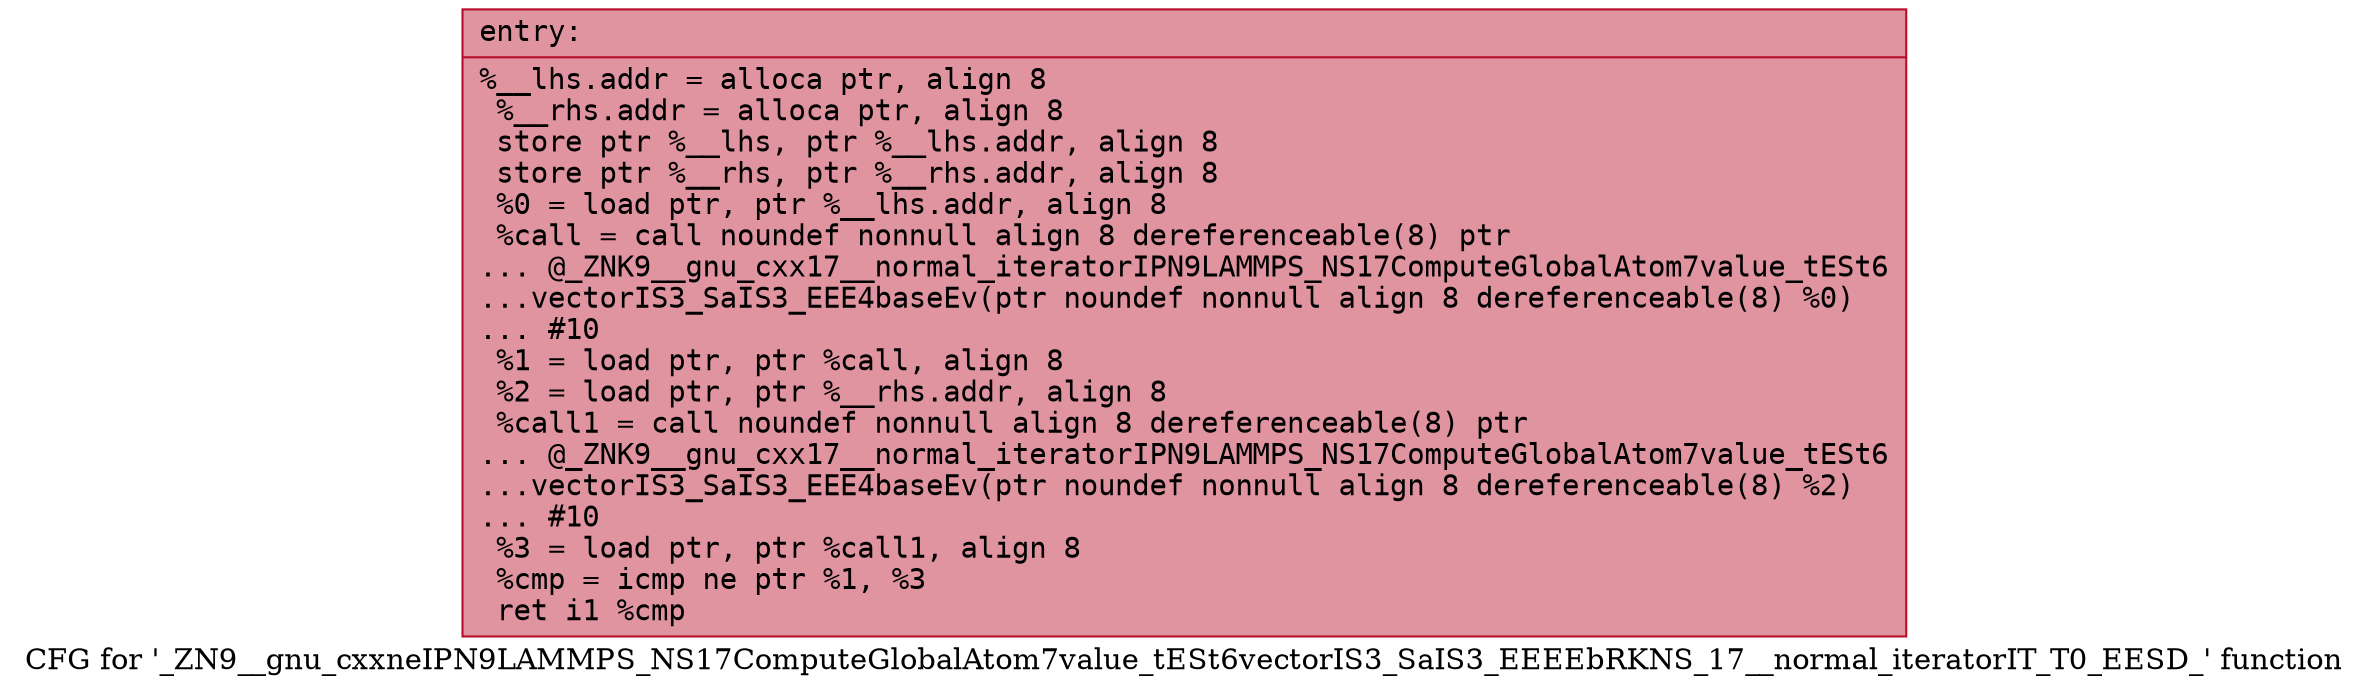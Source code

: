 digraph "CFG for '_ZN9__gnu_cxxneIPN9LAMMPS_NS17ComputeGlobalAtom7value_tESt6vectorIS3_SaIS3_EEEEbRKNS_17__normal_iteratorIT_T0_EESD_' function" {
	label="CFG for '_ZN9__gnu_cxxneIPN9LAMMPS_NS17ComputeGlobalAtom7value_tESt6vectorIS3_SaIS3_EEEEbRKNS_17__normal_iteratorIT_T0_EESD_' function";

	Node0x56131eb64ab0 [shape=record,color="#b70d28ff", style=filled, fillcolor="#b70d2870" fontname="Courier",label="{entry:\l|  %__lhs.addr = alloca ptr, align 8\l  %__rhs.addr = alloca ptr, align 8\l  store ptr %__lhs, ptr %__lhs.addr, align 8\l  store ptr %__rhs, ptr %__rhs.addr, align 8\l  %0 = load ptr, ptr %__lhs.addr, align 8\l  %call = call noundef nonnull align 8 dereferenceable(8) ptr\l... @_ZNK9__gnu_cxx17__normal_iteratorIPN9LAMMPS_NS17ComputeGlobalAtom7value_tESt6\l...vectorIS3_SaIS3_EEE4baseEv(ptr noundef nonnull align 8 dereferenceable(8) %0)\l... #10\l  %1 = load ptr, ptr %call, align 8\l  %2 = load ptr, ptr %__rhs.addr, align 8\l  %call1 = call noundef nonnull align 8 dereferenceable(8) ptr\l... @_ZNK9__gnu_cxx17__normal_iteratorIPN9LAMMPS_NS17ComputeGlobalAtom7value_tESt6\l...vectorIS3_SaIS3_EEE4baseEv(ptr noundef nonnull align 8 dereferenceable(8) %2)\l... #10\l  %3 = load ptr, ptr %call1, align 8\l  %cmp = icmp ne ptr %1, %3\l  ret i1 %cmp\l}"];
}
